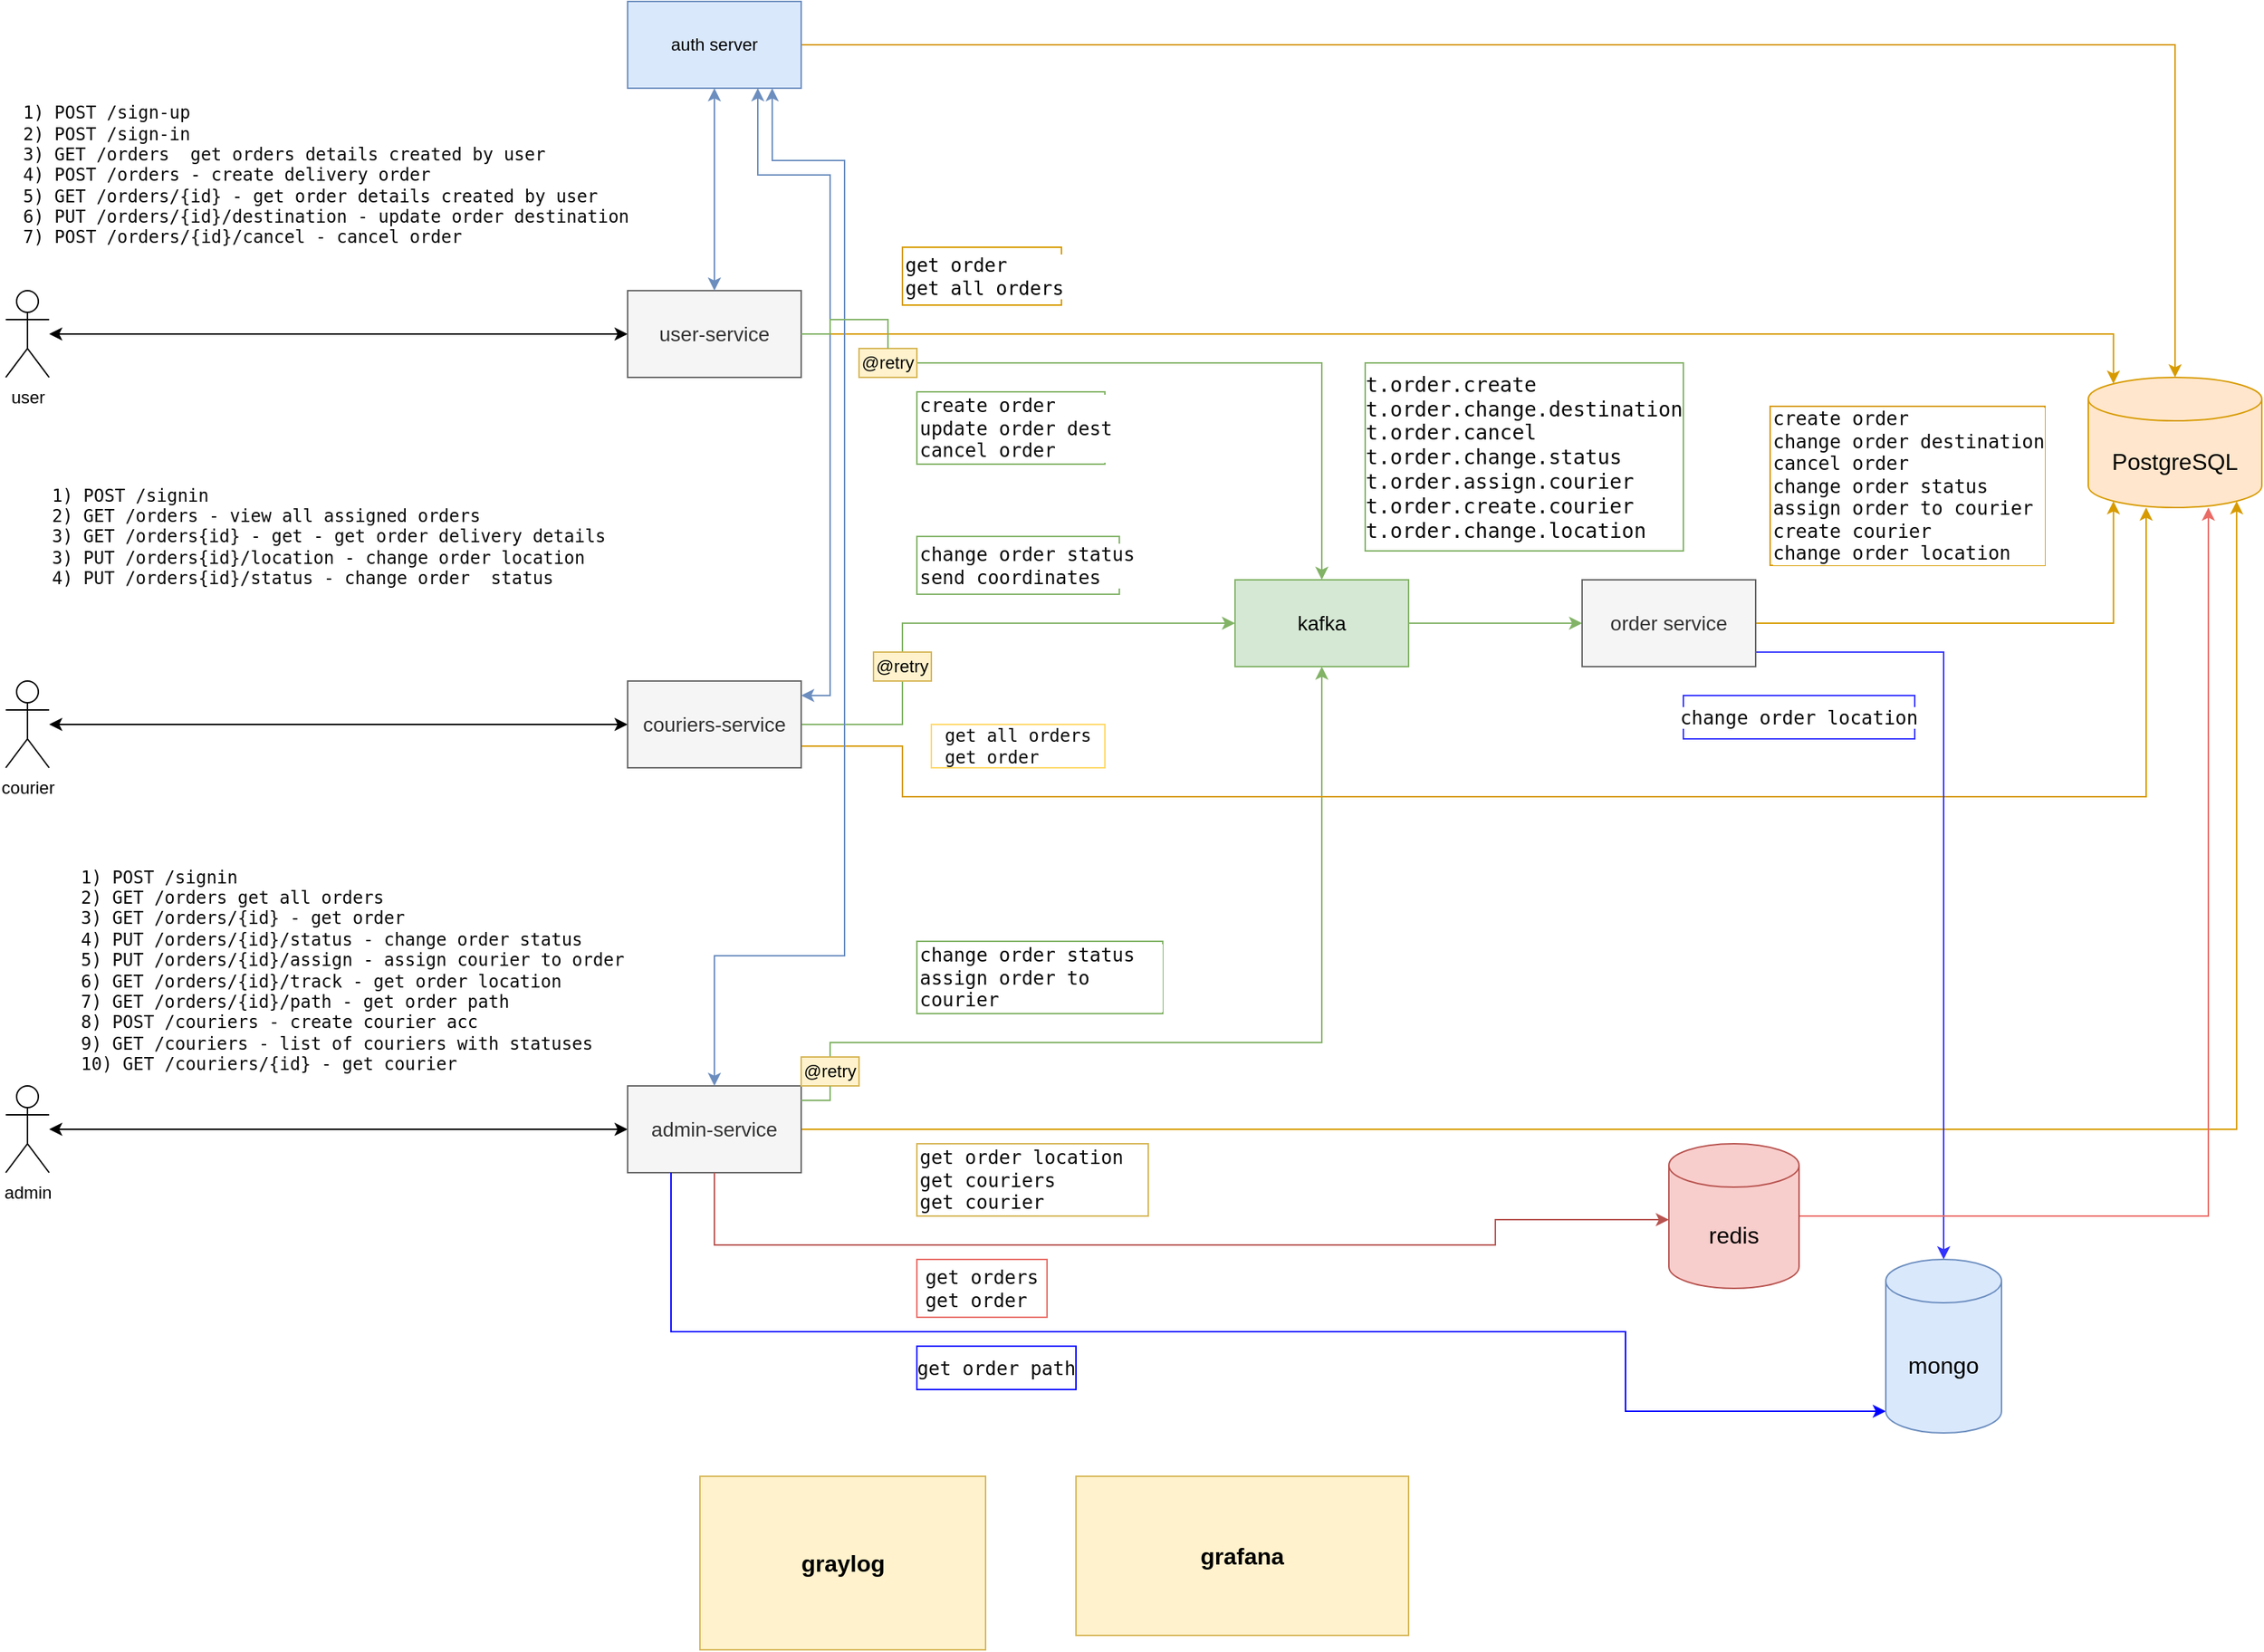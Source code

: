 <mxfile version="20.5.3" type="embed" pages="3"><diagram id="85vH5ON7pNPydxreY5XD" name="architecture"><mxGraphModel dx="1085" dy="711" grid="1" gridSize="10" guides="1" tooltips="1" connect="1" arrows="1" fold="1" page="1" pageScale="1" pageWidth="850" pageHeight="1100" math="0" shadow="0"><root><mxCell id="0"/><mxCell id="1" parent="0"/><mxCell id="6" style="edgeStyle=orthogonalEdgeStyle;rounded=0;orthogonalLoop=1;jettySize=auto;html=1;entryX=0;entryY=0.5;entryDx=0;entryDy=0;startArrow=classic;startFill=1;" parent="1" source="7" target="12" edge="1"><mxGeometry relative="1" as="geometry"><Array as="points"><mxPoint x="340" y="280"/><mxPoint x="340" y="280"/></Array></mxGeometry></mxCell><mxCell id="7" value="user" style="shape=umlActor;verticalLabelPosition=bottom;verticalAlign=top;html=1;outlineConnect=0;" parent="1" vertex="1"><mxGeometry x="60" y="250" width="30" height="60" as="geometry"/></mxCell><mxCell id="19" style="edgeStyle=orthogonalEdgeStyle;rounded=0;orthogonalLoop=1;jettySize=auto;html=1;entryX=0;entryY=0.5;entryDx=0;entryDy=0;startArrow=classic;startFill=1;" parent="1" source="9" target="18" edge="1"><mxGeometry relative="1" as="geometry"/></mxCell><mxCell id="9" value="courier" style="shape=umlActor;verticalLabelPosition=bottom;verticalAlign=top;html=1;outlineConnect=0;" parent="1" vertex="1"><mxGeometry x="60" y="520" width="30" height="60" as="geometry"/></mxCell><mxCell id="10" style="edgeStyle=orthogonalEdgeStyle;rounded=0;orthogonalLoop=1;jettySize=auto;html=1;entryX=0;entryY=0.5;entryDx=0;entryDy=0;startArrow=classic;startFill=1;" parent="1" source="11" target="13" edge="1"><mxGeometry relative="1" as="geometry"/></mxCell><mxCell id="11" value="admin" style="shape=umlActor;verticalLabelPosition=bottom;verticalAlign=top;html=1;outlineConnect=0;" parent="1" vertex="1"><mxGeometry x="60" y="800" width="30" height="60" as="geometry"/></mxCell><mxCell id="28" style="edgeStyle=orthogonalEdgeStyle;rounded=0;orthogonalLoop=1;jettySize=auto;html=1;entryX=0.145;entryY=0;entryDx=0;entryDy=4.35;entryPerimeter=0;fillColor=#ffe6cc;strokeColor=#d79b00;" parent="1" source="12" target="24" edge="1"><mxGeometry relative="1" as="geometry"><Array as="points"><mxPoint x="1517" y="280"/></Array></mxGeometry></mxCell><mxCell id="50" style="edgeStyle=orthogonalEdgeStyle;rounded=0;orthogonalLoop=1;jettySize=auto;html=1;entryX=0.5;entryY=0;entryDx=0;entryDy=0;fillColor=#d5e8d4;strokeColor=#82b366;startArrow=none;" parent="1" source="85" target="31" edge="1"><mxGeometry relative="1" as="geometry"><Array as="points"><mxPoint x="970" y="300"/></Array></mxGeometry></mxCell><mxCell id="12" value="&lt;font style=&quot;font-size: 14px;&quot;&gt;user-service&lt;/font&gt;" style="rounded=0;whiteSpace=wrap;html=1;fillColor=#f5f5f5;fontColor=#333333;strokeColor=#666666;" parent="1" vertex="1"><mxGeometry x="490" y="250" width="120" height="60" as="geometry"/></mxCell><mxCell id="30" style="edgeStyle=orthogonalEdgeStyle;rounded=0;orthogonalLoop=1;jettySize=auto;html=1;entryX=0.855;entryY=1;entryDx=0;entryDy=-4.35;entryPerimeter=0;fillColor=#ffe6cc;strokeColor=#d79b00;" parent="1" source="13" target="24" edge="1"><mxGeometry relative="1" as="geometry"><Array as="points"><mxPoint x="1603" y="830"/></Array></mxGeometry></mxCell><mxCell id="78" style="edgeStyle=orthogonalEdgeStyle;rounded=0;orthogonalLoop=1;jettySize=auto;html=1;entryX=0.5;entryY=1;entryDx=0;entryDy=0;strokeColor=#82b366;fillColor=#d5e8d4;startArrow=none;" parent="1" source="87" target="31" edge="1"><mxGeometry relative="1" as="geometry"><Array as="points"><mxPoint x="630" y="770"/><mxPoint x="970" y="770"/></Array></mxGeometry></mxCell><mxCell id="13" value="&lt;font style=&quot;font-size: 14px;&quot;&gt;admin-service&lt;/font&gt;" style="rounded=0;whiteSpace=wrap;html=1;fillColor=#f5f5f5;fontColor=#333333;strokeColor=#666666;" parent="1" vertex="1"><mxGeometry x="490" y="800" width="120" height="60" as="geometry"/></mxCell><mxCell id="15" value="&lt;div style=&quot;background-color:#ffffff;color:#080808;font-family:'JetBrains Mono',monospace;font-size:9,8pt;&quot;&gt;&lt;pre&gt;&lt;div style=&quot;font-family: &amp;quot;JetBrains Mono&amp;quot;, monospace;&quot;&gt;&lt;pre&gt;&lt;div style=&quot;font-family: &amp;quot;JetBrains Mono&amp;quot;, monospace;&quot;&gt;&lt;pre&gt;1) POST /sign-up&lt;br&gt;2) POST /sign-in&lt;br&gt;3) GET /orders  get orders details created by user&lt;br&gt;4) POST /orders - create delivery order&lt;br&gt;5) GET /orders/{id} - get order details created by user&lt;br&gt;6) PUT /orders/{id}/destination - update order destination&lt;br&gt;7) POST /orders/{id}/cancel - cancel order&lt;br&gt;&lt;/pre&gt;&lt;/div&gt;&lt;/pre&gt;&lt;/div&gt;&lt;/pre&gt;&lt;/div&gt;" style="text;html=1;strokeColor=none;fillColor=none;align=left;verticalAlign=middle;whiteSpace=wrap;rounded=0;" parent="1" vertex="1"><mxGeometry x="70" y="120" width="420" height="100" as="geometry"/></mxCell><mxCell id="16" value="&lt;div style=&quot;background-color:#ffffff;color:#080808;font-family:'JetBrains Mono',monospace;font-size:9,8pt;&quot;&gt;&lt;pre&gt;&lt;div style=&quot;font-family: &amp;quot;JetBrains Mono&amp;quot;, monospace;&quot;&gt;&lt;pre&gt;&lt;div style=&quot;font-family: &amp;quot;JetBrains Mono&amp;quot;, monospace;&quot;&gt;&lt;pre&gt;&lt;div style=&quot;font-family: &amp;quot;JetBrains Mono&amp;quot;, monospace;&quot;&gt;&lt;pre&gt;&lt;div style=&quot;font-family: &amp;quot;JetBrains Mono&amp;quot;, monospace;&quot;&gt;&lt;pre&gt;1) POST /signin&lt;br&gt;2) GET /orders get all orders&lt;br&gt;3) GET /orders/{id} - get order&lt;br&gt;4) PUT /orders/{id}/status - change order status&lt;br&gt;5) PUT /orders/{id}/assign - assign courier to order&lt;br&gt;6) GET /orders/{id}/track - get order location&lt;br&gt;7) GET /orders/{id}/path - get order path&lt;br&gt;8) POST /couriers - create courier acc&lt;br&gt;9) GET /couriers - list of couriers with statuses&lt;br&gt;10) GET /couriers/{id} - get courier&lt;/pre&gt;&lt;/div&gt;&lt;/pre&gt;&lt;/div&gt;&lt;/pre&gt;&lt;/div&gt;&lt;/pre&gt;&lt;/div&gt;&lt;/pre&gt;&lt;/div&gt;" style="text;html=1;strokeColor=none;fillColor=none;align=left;verticalAlign=middle;whiteSpace=wrap;rounded=0;" parent="1" vertex="1"><mxGeometry x="110" y="650" width="270" height="140" as="geometry"/></mxCell><mxCell id="17" value="&lt;div style=&quot;background-color:#ffffff;color:#080808;font-family:'JetBrains Mono',monospace;font-size:9,8pt;&quot;&gt;&lt;pre&gt;&lt;div style=&quot;font-family: &amp;quot;JetBrains Mono&amp;quot;, monospace;&quot;&gt;&lt;pre&gt;1) POST /signin&lt;br&gt;2) GET /orders - view all assigned orders&lt;br&gt;3) GET /orders{id} - get - get order delivery details&lt;br&gt;3) PUT /orders{id}/location - change order location&lt;br&gt;4) PUT /orders{id}/status - change order  status&lt;/pre&gt;&lt;/div&gt;&lt;/pre&gt;&lt;/div&gt;" style="text;html=1;strokeColor=none;fillColor=none;align=left;verticalAlign=middle;whiteSpace=wrap;rounded=0;" parent="1" vertex="1"><mxGeometry x="90" y="354.5" width="420" height="130" as="geometry"/></mxCell><mxCell id="29" style="edgeStyle=orthogonalEdgeStyle;rounded=0;orthogonalLoop=1;jettySize=auto;html=1;exitX=1;exitY=0.75;exitDx=0;exitDy=0;fillColor=#ffe6cc;strokeColor=#d79b00;" parent="1" source="18" target="24" edge="1"><mxGeometry relative="1" as="geometry"><Array as="points"><mxPoint x="680" y="565"/><mxPoint x="680" y="600"/><mxPoint x="1540" y="600"/></Array></mxGeometry></mxCell><mxCell id="54" style="edgeStyle=orthogonalEdgeStyle;rounded=0;orthogonalLoop=1;jettySize=auto;html=1;entryX=0;entryY=0.5;entryDx=0;entryDy=0;fillColor=#d5e8d4;strokeColor=#82b366;" parent="1" source="18" target="31" edge="1"><mxGeometry relative="1" as="geometry"><Array as="points"><mxPoint x="680" y="480"/></Array></mxGeometry></mxCell><mxCell id="18" value="&lt;font style=&quot;font-size: 14px;&quot;&gt;couriers-service&lt;/font&gt;" style="rounded=0;whiteSpace=wrap;html=1;fillColor=#f5f5f5;fontColor=#333333;strokeColor=#666666;" parent="1" vertex="1"><mxGeometry x="490" y="520" width="120" height="60" as="geometry"/></mxCell><mxCell id="21" style="edgeStyle=orthogonalEdgeStyle;rounded=0;orthogonalLoop=1;jettySize=auto;html=1;entryX=0.5;entryY=0;entryDx=0;entryDy=0;fillColor=#dae8fc;strokeColor=#6c8ebf;startArrow=classic;startFill=1;" parent="1" source="20" target="12" edge="1"><mxGeometry relative="1" as="geometry"/></mxCell><mxCell id="22" style="edgeStyle=orthogonalEdgeStyle;rounded=0;orthogonalLoop=1;jettySize=auto;html=1;fillColor=#dae8fc;strokeColor=#6c8ebf;startArrow=classic;startFill=1;exitX=0.75;exitY=1;exitDx=0;exitDy=0;" parent="1" source="20" target="18" edge="1"><mxGeometry relative="1" as="geometry"><Array as="points"><mxPoint x="580" y="170"/><mxPoint x="630" y="170"/><mxPoint x="630" y="530"/></Array></mxGeometry></mxCell><mxCell id="23" style="edgeStyle=orthogonalEdgeStyle;rounded=0;orthogonalLoop=1;jettySize=auto;html=1;entryX=0.5;entryY=0;entryDx=0;entryDy=0;fillColor=#dae8fc;strokeColor=#6c8ebf;startArrow=classic;startFill=1;exitX=0.833;exitY=1;exitDx=0;exitDy=0;exitPerimeter=0;" parent="1" source="20" target="13" edge="1"><mxGeometry relative="1" as="geometry"><mxPoint x="730" y="730" as="targetPoint"/><Array as="points"><mxPoint x="590" y="160"/><mxPoint x="640" y="160"/><mxPoint x="640" y="710"/><mxPoint x="550" y="710"/></Array></mxGeometry></mxCell><mxCell id="34" style="edgeStyle=orthogonalEdgeStyle;rounded=0;orthogonalLoop=1;jettySize=auto;html=1;fillColor=#ffe6cc;strokeColor=#d79b00;entryX=0.5;entryY=0;entryDx=0;entryDy=0;entryPerimeter=0;exitX=0.858;exitY=1;exitDx=0;exitDy=0;exitPerimeter=0;" parent="1" source="20" target="24" edge="1"><mxGeometry relative="1" as="geometry"><mxPoint x="1590" y="260" as="targetPoint"/><Array as="points"><mxPoint x="593" y="80"/><mxPoint x="1560" y="80"/></Array></mxGeometry></mxCell><mxCell id="20" value="auth server" style="rounded=0;whiteSpace=wrap;html=1;fillColor=#dae8fc;strokeColor=#6c8ebf;" parent="1" vertex="1"><mxGeometry x="490" y="50" width="120" height="60" as="geometry"/></mxCell><mxCell id="24" value="&lt;font style=&quot;font-size: 16px;&quot;&gt;PostgreSQL&lt;/font&gt;" style="shape=cylinder3;whiteSpace=wrap;html=1;boundedLbl=1;backgroundOutline=1;size=15;fillColor=#ffe6cc;strokeColor=#d79b00;" parent="1" vertex="1"><mxGeometry x="1500" y="310" width="120" height="90" as="geometry"/></mxCell><mxCell id="31" value="&lt;font style=&quot;font-size: 14px;&quot;&gt;kafka&lt;/font&gt;" style="rounded=0;whiteSpace=wrap;html=1;fillColor=#d5e8d4;strokeColor=#82b366;" parent="1" vertex="1"><mxGeometry x="910" y="450" width="120" height="60" as="geometry"/></mxCell><mxCell id="40" style="edgeStyle=orthogonalEdgeStyle;rounded=0;orthogonalLoop=1;jettySize=auto;html=1;entryX=0.145;entryY=1;entryDx=0;entryDy=-4.35;entryPerimeter=0;fillColor=#ffe6cc;strokeColor=#d79b00;" parent="1" source="35" target="24" edge="1"><mxGeometry relative="1" as="geometry"/></mxCell><mxCell id="49" value="" style="edgeStyle=orthogonalEdgeStyle;rounded=0;orthogonalLoop=1;jettySize=auto;html=1;fillColor=#d5e8d4;strokeColor=#82b366;endArrow=none;endFill=0;startArrow=classic;startFill=1;" parent="1" source="35" target="31" edge="1"><mxGeometry relative="1" as="geometry"/></mxCell><mxCell id="82" style="edgeStyle=orthogonalEdgeStyle;rounded=0;orthogonalLoop=1;jettySize=auto;html=1;entryX=0.5;entryY=0;entryDx=0;entryDy=0;entryPerimeter=0;strokeColor=#3333FF;" parent="1" source="35" target="74" edge="1"><mxGeometry relative="1" as="geometry"><Array as="points"><mxPoint x="1400" y="500"/></Array></mxGeometry></mxCell><mxCell id="35" value="&lt;font style=&quot;font-size: 14px;&quot;&gt;order service&lt;/font&gt;" style="rounded=0;whiteSpace=wrap;html=1;fillColor=#f5f5f5;fontColor=#333333;strokeColor=#666666;" parent="1" vertex="1"><mxGeometry x="1150" y="450" width="120" height="60" as="geometry"/></mxCell><mxCell id="58" value="&lt;div style=&quot;background-color: rgb(255, 255, 255); color: rgb(8, 8, 8); font-family: &amp;quot;JetBrains Mono&amp;quot;, monospace; font-size: 13px;&quot;&gt;&lt;pre&gt;create order&lt;br&gt;update order dest&lt;br&gt;cancel order&lt;/pre&gt;&lt;/div&gt;" style="text;html=1;strokeColor=#82b366;fillColor=#FFFFFF;align=left;verticalAlign=middle;whiteSpace=wrap;rounded=0;" parent="1" vertex="1"><mxGeometry x="690" y="320" width="130" height="50" as="geometry"/></mxCell><mxCell id="59" value="&lt;div style=&quot;background-color: rgb(255, 255, 255); color: rgb(8, 8, 8); font-family: &amp;quot;JetBrains Mono&amp;quot;, monospace; font-size: 13px;&quot;&gt;&lt;pre&gt;change order status&lt;br&gt;send coordinates&lt;/pre&gt;&lt;/div&gt;" style="text;html=1;strokeColor=#82b366;fillColor=default;align=left;verticalAlign=middle;whiteSpace=wrap;rounded=0;" parent="1" vertex="1"><mxGeometry x="690" y="420" width="140" height="40" as="geometry"/></mxCell><mxCell id="60" value="&lt;div style=&quot;background-color: rgb(255, 255, 255); color: rgb(8, 8, 8); font-family: &amp;quot;JetBrains Mono&amp;quot;, monospace; font-size: 13px;&quot;&gt;&lt;pre&gt;change order status&lt;br&gt;&lt;div style=&quot;&quot;&gt;&lt;span style=&quot;font-family: &amp;quot;JetBrains Mono&amp;quot;, monospace; white-space: normal;&quot;&gt;assign order to courier&lt;/span&gt;&lt;/div&gt;&lt;/pre&gt;&lt;/div&gt;" style="text;html=1;strokeColor=#82b366;fillColor=#FFFFFF;align=left;verticalAlign=middle;whiteSpace=wrap;rounded=0;" parent="1" vertex="1"><mxGeometry x="690" y="700" width="170" height="50" as="geometry"/></mxCell><mxCell id="61" value="&lt;div style=&quot;background-color: rgb(255, 255, 255); font-family: &amp;quot;JetBrains Mono&amp;quot;, monospace; font-size: 13px;&quot;&gt;&lt;pre&gt;get order &lt;br&gt;get all orders&lt;/pre&gt;&lt;/div&gt;" style="text;html=1;strokeColor=#d79b00;fillColor=#FFFFFF;align=left;verticalAlign=middle;whiteSpace=wrap;rounded=0;fontColor=#000000;" parent="1" vertex="1"><mxGeometry x="680" y="220" width="110" height="40" as="geometry"/></mxCell><mxCell id="66" value="&lt;pre style=&quot;color: rgb(8, 8, 8);&quot;&gt;&lt;div style=&quot;background-color: rgb(255, 255, 255); font-family: &amp;quot;JetBrains Mono&amp;quot;, monospace; font-size: 13px;&quot;&gt;&lt;pre&gt;get order location&lt;br&gt;get couriers&lt;br&gt;get courier&lt;/pre&gt;&lt;/div&gt;&lt;/pre&gt;" style="text;html=1;strokeColor=#d6b656;fillColor=#FFFFFF;align=left;verticalAlign=middle;whiteSpace=wrap;rounded=0;" parent="1" vertex="1"><mxGeometry x="690" y="840" width="160" height="50" as="geometry"/></mxCell><mxCell id="68" value="&lt;div style=&quot;background-color:#ffffff;color:#080808;font-family:'JetBrains Mono',monospace;font-size:9,8pt;&quot;&gt;&lt;pre&gt;&lt;div style=&quot;font-family: &amp;quot;JetBrains Mono&amp;quot;, monospace; font-size: 13px;&quot;&gt;&lt;pre&gt;create order&lt;br&gt;change order destination&lt;br&gt;cancel order&lt;br&gt;change order status&lt;br&gt;assign order to courier&lt;br&gt;create courier&lt;br&gt;change order location&lt;/pre&gt;&lt;/div&gt;&lt;/pre&gt;&lt;/div&gt;" style="text;html=1;strokeColor=#d79b00;fillColor=#FFFFFF;align=left;verticalAlign=middle;whiteSpace=wrap;rounded=0;" parent="1" vertex="1"><mxGeometry x="1280" y="330" width="190" height="110" as="geometry"/></mxCell><mxCell id="69" value="&lt;pre style=&quot;color: rgb(8, 8, 8); text-align: left;&quot;&gt;get all orders&lt;br&gt;get order&lt;/pre&gt;" style="rounded=0;whiteSpace=wrap;html=1;strokeColor=#FFD966;" parent="1" vertex="1"><mxGeometry x="700" y="550" width="120" height="30" as="geometry"/></mxCell><mxCell id="76" style="edgeStyle=orthogonalEdgeStyle;rounded=0;orthogonalLoop=1;jettySize=auto;html=1;entryX=0;entryY=0;entryDx=0;entryDy=52.5;entryPerimeter=0;strokeColor=#b85450;fillColor=#f8cecc;exitX=0.5;exitY=1;exitDx=0;exitDy=0;" parent="1" source="13" target="73" edge="1"><mxGeometry relative="1" as="geometry"><Array as="points"><mxPoint x="550" y="910"/><mxPoint x="1090" y="910"/></Array></mxGeometry></mxCell><mxCell id="70" value="&lt;pre style=&quot;color: rgb(8, 8, 8); text-align: left; font-size: 13px;&quot;&gt;get orders&lt;br&gt;get order&lt;/pre&gt;" style="rounded=0;whiteSpace=wrap;html=1;strokeColor=#EA6B66;" parent="1" vertex="1"><mxGeometry x="690" y="920" width="90" height="40" as="geometry"/></mxCell><mxCell id="0iVCcYPTE1oVeZlOYIcg-84" style="edgeStyle=orthogonalEdgeStyle;rounded=0;orthogonalLoop=1;jettySize=auto;html=1;entryX=0.25;entryY=1;entryDx=0;entryDy=0;strokeColor=#0000FF;startArrow=classic;startFill=1;endArrow=none;endFill=0;exitX=0;exitY=1;exitDx=0;exitDy=-15;exitPerimeter=0;" parent="1" source="74" target="13" edge="1"><mxGeometry relative="1" as="geometry"><Array as="points"><mxPoint x="1180" y="970"/><mxPoint x="520" y="970"/></Array></mxGeometry></mxCell><mxCell id="72" value="&lt;pre style=&quot;color: rgb(8, 8, 8); text-align: left;&quot;&gt;&lt;font style=&quot;font-size: 13px;&quot;&gt;get order path&lt;/font&gt;&lt;/pre&gt;" style="rounded=0;whiteSpace=wrap;html=1;strokeColor=#0000FF;" parent="1" vertex="1"><mxGeometry x="690" y="980" width="110" height="30" as="geometry"/></mxCell><mxCell id="77" style="edgeStyle=orthogonalEdgeStyle;rounded=0;orthogonalLoop=1;jettySize=auto;html=1;entryX=0.692;entryY=1;entryDx=0;entryDy=0;entryPerimeter=0;strokeColor=#EA6B66;" parent="1" source="73" target="24" edge="1"><mxGeometry relative="1" as="geometry"/></mxCell><mxCell id="73" value="&lt;font style=&quot;font-size: 16px;&quot;&gt;redis&lt;/font&gt;" style="shape=cylinder3;whiteSpace=wrap;html=1;boundedLbl=1;backgroundOutline=1;size=15;strokeColor=#b85450;fillColor=#f8cecc;" parent="1" vertex="1"><mxGeometry x="1210" y="840" width="90" height="100" as="geometry"/></mxCell><mxCell id="74" value="&lt;font style=&quot;font-size: 16px;&quot;&gt;mongo&lt;/font&gt;" style="shape=cylinder3;whiteSpace=wrap;html=1;boundedLbl=1;backgroundOutline=1;size=15;strokeColor=#6c8ebf;fillColor=#dae8fc;" parent="1" vertex="1"><mxGeometry x="1360" y="920" width="80" height="120" as="geometry"/></mxCell><mxCell id="81" value="&lt;pre style=&quot;color: rgb(8, 8, 8); text-align: left; background-color: rgb(255, 255, 255);&quot;&gt;&lt;font style=&quot;font-size: 13px;&quot;&gt;change order location&lt;/font&gt;&lt;/pre&gt;" style="rounded=0;whiteSpace=wrap;html=1;strokeColor=#3333FF;" parent="1" vertex="1"><mxGeometry x="1220" y="530" width="160" height="30" as="geometry"/></mxCell><mxCell id="6FFRMwKGNRjUuVtDgGD9-83" value="&lt;font style=&quot;font-size: 16px;&quot;&gt;&lt;b&gt;graylog&lt;/b&gt;&lt;/font&gt;" style="rounded=0;whiteSpace=wrap;html=1;strokeColor=#d6b656;fillColor=#fff2cc;" parent="1" vertex="1"><mxGeometry x="540" y="1070" width="197.5" height="120" as="geometry"/></mxCell><mxCell id="6FFRMwKGNRjUuVtDgGD9-87" value="&lt;b&gt;&lt;font style=&quot;font-size: 16px;&quot;&gt;grafana&lt;/font&gt;&lt;/b&gt;" style="rounded=0;whiteSpace=wrap;html=1;strokeColor=#d6b656;fillColor=#fff2cc;" parent="1" vertex="1"><mxGeometry x="800" y="1070" width="230" height="110" as="geometry"/></mxCell><mxCell id="9ZoJ9z6jfVrcoBn9VIlD-83" value="&lt;pre style=&quot;color: rgb(8, 8, 8); text-align: left;&quot;&gt;t.order.create&lt;br&gt;t.order.change.destination&lt;br&gt;t.order.cancel&lt;br&gt;t.order.change.status&lt;br&gt;t.order.assign.courier&lt;br&gt;t.order.create.courier&lt;br&gt;t.order.change.location&lt;/pre&gt;" style="text;html=1;strokeColor=#82b366;fillColor=#FFFFFF;align=center;verticalAlign=middle;whiteSpace=wrap;rounded=0;fontSize=14;" parent="1" vertex="1"><mxGeometry x="1000" y="300" width="220" height="130" as="geometry"/></mxCell><mxCell id="84" value="@retry" style="text;html=1;strokeColor=#d6b656;fillColor=#fff2cc;align=center;verticalAlign=middle;whiteSpace=wrap;rounded=0;" parent="1" vertex="1"><mxGeometry x="660" y="500" width="40" height="20" as="geometry"/></mxCell><mxCell id="85" value="@retry" style="text;html=1;strokeColor=#d6b656;fillColor=#fff2cc;align=center;verticalAlign=middle;whiteSpace=wrap;rounded=0;" parent="1" vertex="1"><mxGeometry x="650" y="290" width="40" height="20" as="geometry"/></mxCell><mxCell id="86" value="" style="edgeStyle=orthogonalEdgeStyle;rounded=0;orthogonalLoop=1;jettySize=auto;html=1;entryX=0.5;entryY=0;entryDx=0;entryDy=0;fillColor=#d5e8d4;strokeColor=#82b366;endArrow=none;" parent="1" source="12" target="85" edge="1"><mxGeometry relative="1" as="geometry"><Array as="points"/><mxPoint x="610" y="300" as="sourcePoint"/><mxPoint x="970" y="450" as="targetPoint"/></mxGeometry></mxCell><mxCell id="87" value="@retry" style="text;html=1;strokeColor=#d6b656;fillColor=#fff2cc;align=center;verticalAlign=middle;whiteSpace=wrap;rounded=0;" parent="1" vertex="1"><mxGeometry x="610" y="780" width="40" height="20" as="geometry"/></mxCell><mxCell id="88" value="" style="edgeStyle=orthogonalEdgeStyle;rounded=0;orthogonalLoop=1;jettySize=auto;html=1;entryX=0.5;entryY=1;entryDx=0;entryDy=0;strokeColor=#82b366;fillColor=#d5e8d4;endArrow=none;" parent="1" source="13" target="87" edge="1"><mxGeometry relative="1" as="geometry"><Array as="points"><mxPoint x="630" y="810"/></Array><mxPoint x="610" y="810" as="sourcePoint"/><mxPoint x="970" y="510" as="targetPoint"/></mxGeometry></mxCell></root></mxGraphModel></diagram><diagram id="Nz23qQe1_qiF0-xviURQ" name="arch. HighLevel"><mxGraphModel dx="1085" dy="711" grid="1" gridSize="10" guides="1" tooltips="1" connect="1" arrows="1" fold="1" page="1" pageScale="1" pageWidth="850" pageHeight="1100" math="0" shadow="0"><root><mxCell id="0"/><mxCell id="1" parent="0"/><mxCell id="4EcT3jBuDoqcHtaq70Ia-13" style="edgeStyle=orthogonalEdgeStyle;rounded=0;orthogonalLoop=1;jettySize=auto;html=1;entryX=0;entryY=0.5;entryDx=0;entryDy=0;strokeColor=#3333FF;startArrow=none;startFill=0;endArrow=none;endFill=0;" parent="1" source="4EcT3jBuDoqcHtaq70Ia-1" target="4EcT3jBuDoqcHtaq70Ia-12" edge="1"><mxGeometry relative="1" as="geometry"><Array as="points"><mxPoint x="470" y="350"/><mxPoint x="470" y="220"/></Array></mxGeometry></mxCell><mxCell id="4EcT3jBuDoqcHtaq70Ia-14" style="edgeStyle=orthogonalEdgeStyle;rounded=0;orthogonalLoop=1;jettySize=auto;html=1;entryX=0.5;entryY=1;entryDx=0;entryDy=0;strokeColor=#3333FF;startArrow=none;startFill=0;endArrow=none;endFill=0;" parent="1" source="4EcT3jBuDoqcHtaq70Ia-1" target="4EcT3jBuDoqcHtaq70Ia-8" edge="1"><mxGeometry relative="1" as="geometry"/></mxCell><mxCell id="4ZGO3G1Stjaf2GU8Ap02-2" style="edgeStyle=orthogonalEdgeStyle;rounded=0;orthogonalLoop=1;jettySize=auto;html=1;entryX=0;entryY=0.5;entryDx=0;entryDy=0;strokeColor=#0000FF;startArrow=none;startFill=0;endArrow=none;endFill=0;" parent="1" source="4EcT3jBuDoqcHtaq70Ia-1" target="4EcT3jBuDoqcHtaq70Ia-2" edge="1"><mxGeometry relative="1" as="geometry"><Array as="points"><mxPoint x="390" y="480"/></Array></mxGeometry></mxCell><mxCell id="4ZGO3G1Stjaf2GU8Ap02-3" style="edgeStyle=orthogonalEdgeStyle;rounded=0;orthogonalLoop=1;jettySize=auto;html=1;strokeColor=#0000FF;startArrow=none;startFill=0;endArrow=none;endFill=0;" parent="1" source="4EcT3jBuDoqcHtaq70Ia-1" target="4EcT3jBuDoqcHtaq70Ia-6" edge="1"><mxGeometry relative="1" as="geometry"><Array as="points"><mxPoint x="521" y="390"/><mxPoint x="521" y="428"/></Array></mxGeometry></mxCell><mxCell id="4ZGO3G1Stjaf2GU8Ap02-4" style="edgeStyle=orthogonalEdgeStyle;rounded=0;orthogonalLoop=1;jettySize=auto;html=1;entryX=0.5;entryY=0;entryDx=0;entryDy=0;strokeColor=#0000FF;startArrow=none;startFill=0;endArrow=none;endFill=0;" parent="1" source="4EcT3jBuDoqcHtaq70Ia-1" target="4EcT3jBuDoqcHtaq70Ia-9" edge="1"><mxGeometry relative="1" as="geometry"/></mxCell><mxCell id="4EcT3jBuDoqcHtaq70Ia-1" value="parcel-delivery-app" style="whiteSpace=wrap;html=1;aspect=fixed;strokeColor=#000000;fillColor=#E6E6E6;" parent="1" vertex="1"><mxGeometry x="317.5" y="302.5" width="95" height="95" as="geometry"/></mxCell><mxCell id="4EcT3jBuDoqcHtaq70Ia-24" style="edgeStyle=orthogonalEdgeStyle;rounded=0;orthogonalLoop=1;jettySize=auto;html=1;entryX=0.5;entryY=0;entryDx=0;entryDy=0;strokeColor=#3333FF;startArrow=none;startFill=0;endArrow=none;endFill=0;" parent="1" source="4EcT3jBuDoqcHtaq70Ia-2" target="4EcT3jBuDoqcHtaq70Ia-11" edge="1"><mxGeometry relative="1" as="geometry"/></mxCell><mxCell id="4ZGO3G1Stjaf2GU8Ap02-1" style="edgeStyle=orthogonalEdgeStyle;rounded=0;orthogonalLoop=1;jettySize=auto;html=1;entryX=0.5;entryY=1;entryDx=0;entryDy=0;strokeColor=#0000FF;startArrow=none;startFill=0;endArrow=none;endFill=0;" parent="1" source="4EcT3jBuDoqcHtaq70Ia-2" target="4EcT3jBuDoqcHtaq70Ia-6" edge="1"><mxGeometry relative="1" as="geometry"/></mxCell><mxCell id="4EcT3jBuDoqcHtaq70Ia-2" value="graylog" style="rounded=0;whiteSpace=wrap;html=1;strokeColor=#6c8ebf;fillColor=#dae8fc;" parent="1" vertex="1"><mxGeometry x="480" y="450" width="120" height="60" as="geometry"/></mxCell><mxCell id="4EcT3jBuDoqcHtaq70Ia-3" value="kafdrop" style="whiteSpace=wrap;html=1;strokeColor=#6c8ebf;fillColor=#dae8fc;" parent="1" vertex="1"><mxGeometry x="305" y="20" width="120" height="60" as="geometry"/></mxCell><mxCell id="4EcT3jBuDoqcHtaq70Ia-17" style="edgeStyle=orthogonalEdgeStyle;rounded=0;orthogonalLoop=1;jettySize=auto;html=1;entryX=0.5;entryY=1;entryDx=0;entryDy=0;strokeColor=#3333FF;startArrow=none;startFill=0;endArrow=none;endFill=0;" parent="1" source="4EcT3jBuDoqcHtaq70Ia-4" target="4EcT3jBuDoqcHtaq70Ia-3" edge="1"><mxGeometry relative="1" as="geometry"/></mxCell><mxCell id="4EcT3jBuDoqcHtaq70Ia-4" value="zookeeper" style="whiteSpace=wrap;html=1;strokeColor=#82b366;fillColor=#d5e8d4;" parent="1" vertex="1"><mxGeometry x="305" y="100" width="120" height="60" as="geometry"/></mxCell><mxCell id="4EcT3jBuDoqcHtaq70Ia-26" style="edgeStyle=orthogonalEdgeStyle;rounded=0;orthogonalLoop=1;jettySize=auto;html=1;strokeColor=#3333FF;startArrow=none;startFill=0;endArrow=none;endFill=0;" parent="1" source="4EcT3jBuDoqcHtaq70Ia-5" target="4EcT3jBuDoqcHtaq70Ia-1" edge="1"><mxGeometry relative="1" as="geometry"/></mxCell><mxCell id="4EcT3jBuDoqcHtaq70Ia-5" value="nginx" style="whiteSpace=wrap;html=1;strokeColor=#82b366;fillColor=#d5e8d4;" parent="1" vertex="1"><mxGeometry x="50" y="320" width="120" height="60" as="geometry"/></mxCell><mxCell id="4EcT3jBuDoqcHtaq70Ia-6" value="mongoDB" style="rounded=0;whiteSpace=wrap;html=1;strokeColor=#6c8ebf;fillColor=#dae8fc;" parent="1" vertex="1"><mxGeometry x="630" y="397.5" width="120" height="60" as="geometry"/></mxCell><mxCell id="4EcT3jBuDoqcHtaq70Ia-18" style="edgeStyle=orthogonalEdgeStyle;rounded=0;orthogonalLoop=1;jettySize=auto;html=1;entryX=1;entryY=0.75;entryDx=0;entryDy=0;strokeColor=#3333FF;startArrow=none;startFill=0;endArrow=none;endFill=0;" parent="1" source="4EcT3jBuDoqcHtaq70Ia-7" target="4EcT3jBuDoqcHtaq70Ia-1" edge="1"><mxGeometry relative="1" as="geometry"/></mxCell><mxCell id="4EcT3jBuDoqcHtaq70Ia-7" value="redis" style="rounded=0;whiteSpace=wrap;html=1;strokeColor=#6c8ebf;fillColor=#dae8fc;" parent="1" vertex="1"><mxGeometry x="550" y="277.5" width="120" height="60" as="geometry"/></mxCell><mxCell id="4EcT3jBuDoqcHtaq70Ia-16" style="edgeStyle=orthogonalEdgeStyle;rounded=0;orthogonalLoop=1;jettySize=auto;html=1;entryX=0.5;entryY=1;entryDx=0;entryDy=0;strokeColor=#3333FF;startArrow=none;startFill=0;endArrow=none;endFill=0;" parent="1" source="4EcT3jBuDoqcHtaq70Ia-8" target="4EcT3jBuDoqcHtaq70Ia-4" edge="1"><mxGeometry relative="1" as="geometry"/></mxCell><mxCell id="4EcT3jBuDoqcHtaq70Ia-8" value="kafka" style="rounded=0;whiteSpace=wrap;html=1;strokeColor=#82b366;fillColor=#d5e8d4;" parent="1" vertex="1"><mxGeometry x="305" y="180" width="120" height="60" as="geometry"/></mxCell><mxCell id="4EcT3jBuDoqcHtaq70Ia-9" value="prometheus" style="rounded=0;whiteSpace=wrap;html=1;strokeColor=#6c8ebf;fillColor=#dae8fc;" parent="1" vertex="1"><mxGeometry x="305" y="500" width="120" height="60" as="geometry"/></mxCell><mxCell id="4EcT3jBuDoqcHtaq70Ia-21" style="edgeStyle=orthogonalEdgeStyle;rounded=0;orthogonalLoop=1;jettySize=auto;html=1;entryX=0.5;entryY=1;entryDx=0;entryDy=0;strokeColor=#3333FF;startArrow=none;startFill=0;endArrow=none;endFill=0;" parent="1" source="4EcT3jBuDoqcHtaq70Ia-10" target="4EcT3jBuDoqcHtaq70Ia-9" edge="1"><mxGeometry relative="1" as="geometry"/></mxCell><mxCell id="4EcT3jBuDoqcHtaq70Ia-10" value="grafana" style="rounded=0;whiteSpace=wrap;html=1;strokeColor=#6c8ebf;fillColor=#dae8fc;" parent="1" vertex="1"><mxGeometry x="305" y="600" width="120" height="60" as="geometry"/></mxCell><mxCell id="4EcT3jBuDoqcHtaq70Ia-11" value="elasticsearch" style="whiteSpace=wrap;html=1;strokeColor=#6c8ebf;fillColor=#dae8fc;" parent="1" vertex="1"><mxGeometry x="630" y="510" width="120" height="60" as="geometry"/></mxCell><mxCell id="4EcT3jBuDoqcHtaq70Ia-12" value="postgresql" style="rounded=0;whiteSpace=wrap;html=1;strokeColor=#82b366;fillColor=#d5e8d4;" parent="1" vertex="1"><mxGeometry x="550" y="190" width="120" height="60" as="geometry"/></mxCell><mxCell id="2M61yFBEJobi8DhMiUF6-2" style="edgeStyle=orthogonalEdgeStyle;rounded=0;orthogonalLoop=1;jettySize=auto;html=1;entryX=1;entryY=0.5;entryDx=0;entryDy=0;endArrow=none;endFill=0;strokeColor=#3333FF;" parent="1" source="2M61yFBEJobi8DhMiUF6-1" target="4EcT3jBuDoqcHtaq70Ia-6" edge="1"><mxGeometry relative="1" as="geometry"/></mxCell><mxCell id="2M61yFBEJobi8DhMiUF6-3" style="edgeStyle=orthogonalEdgeStyle;rounded=0;orthogonalLoop=1;jettySize=auto;html=1;entryX=1;entryY=0.5;entryDx=0;entryDy=0;strokeColor=#0000FF;endArrow=none;endFill=0;" parent="1" source="2M61yFBEJobi8DhMiUF6-1" target="4EcT3jBuDoqcHtaq70Ia-12" edge="1"><mxGeometry relative="1" as="geometry"/></mxCell><mxCell id="2M61yFBEJobi8DhMiUF6-1" value="liquibase" style="rounded=0;whiteSpace=wrap;html=1;strokeColor=#82b366;fillColor=#d5e8d4;" parent="1" vertex="1"><mxGeometry x="720" y="190" width="120" height="60" as="geometry"/></mxCell></root></mxGraphModel></diagram><diagram id="3IjlbVzRqAKHTQRFHLJO" name="db"><mxGraphModel dx="1935" dy="1811" grid="1" gridSize="10" guides="1" tooltips="1" connect="1" arrows="1" fold="1" page="1" pageScale="1" pageWidth="850" pageHeight="1100" math="0" shadow="0"><root><mxCell id="0"/><mxCell id="1" parent="0"/><mxCell id="XWNFTRz6aSyrcEkdWMay-1" value="&lt;p style=&quot;margin:0px;margin-top:4px;text-align:center;&quot;&gt;&lt;b&gt;admins&lt;/b&gt;&lt;/p&gt;&lt;hr size=&quot;1&quot;/&gt;&lt;p style=&quot;margin:0 0 0 4px;line-height:1.6;&quot;&gt; superadmin: boolean&lt;/p&gt;&lt;hr size=&quot;1&quot;/&gt;&lt;p style=&quot;margin:0 0 0 4px;line-height:1.6;&quot;&gt; id: integer&lt;/p&gt;" style="verticalAlign=top;align=left;overflow=fill;fontSize=14;fontFamily=Helvetica;html=1;rounded=0;shadow=0;comic=0;labelBackgroundColor=none;strokeWidth=1;" parent="1" vertex="1"><mxGeometry x="435" y="-240" width="144" height="98" as="geometry"/></mxCell><mxCell id="XWNFTRz6aSyrcEkdWMay-2" value="&lt;p style=&quot;margin:0px;margin-top:4px;text-align:center;&quot;&gt;&lt;b&gt;courier_statuses&lt;/b&gt;&lt;/p&gt;&lt;hr size=&quot;1&quot;/&gt;&lt;p style=&quot;margin:0 0 0 4px;line-height:1.6;&quot;&gt; status: varchar(255)&lt;/p&gt;&lt;hr size=&quot;1&quot;/&gt;&lt;p style=&quot;margin:0 0 0 4px;line-height:1.6;&quot;&gt; id: integer&lt;/p&gt;" style="verticalAlign=top;align=left;overflow=fill;fontSize=14;fontFamily=Helvetica;html=1;rounded=0;shadow=0;comic=0;labelBackgroundColor=none;strokeWidth=1;" parent="1" vertex="1"><mxGeometry x="690" y="-120" width="149" height="100" as="geometry"/></mxCell><mxCell id="XWNFTRz6aSyrcEkdWMay-3" value="&lt;p style=&quot;margin:0px;margin-top:4px;text-align:center;&quot;&gt;&lt;b&gt;couriers&lt;/b&gt;&lt;/p&gt;&lt;hr size=&quot;1&quot;/&gt;&lt;p style=&quot;margin:0 0 0 4px;line-height:1.6;&quot;&gt; courier_status_id: integer&lt;/p&gt;&lt;hr size=&quot;1&quot;/&gt;&lt;p style=&quot;margin:0 0 0 4px;line-height:1.6;&quot;&gt; id: integer&lt;/p&gt;" style="verticalAlign=top;align=left;overflow=fill;fontSize=14;fontFamily=Helvetica;html=1;rounded=0;shadow=0;comic=0;labelBackgroundColor=none;strokeWidth=1;" parent="1" vertex="1"><mxGeometry x="413" y="-110" width="166" height="97" as="geometry"/></mxCell><mxCell id="XWNFTRz6aSyrcEkdWMay-4" value="&lt;p style=&quot;margin:0px;margin-top:4px;text-align:center;&quot;&gt;&lt;b&gt;order_location&lt;/b&gt;&lt;/p&gt;&lt;hr size=&quot;1&quot;/&gt;&lt;p style=&quot;margin:0 0 0 4px;line-height:1.6;&quot;&gt; start_location: point&lt;br/&gt; finish_location: point&lt;br/&gt; current_location: point&lt;/p&gt;&lt;hr size=&quot;1&quot;/&gt;&lt;p style=&quot;margin:0 0 0 4px;line-height:1.6;&quot;&gt; id: integer&lt;/p&gt;" style="verticalAlign=top;align=left;overflow=fill;fontSize=14;fontFamily=Helvetica;html=1;rounded=0;shadow=0;comic=0;labelBackgroundColor=none;strokeWidth=1;" parent="1" vertex="1"><mxGeometry x="470" y="370" width="155" height="150" as="geometry"/></mxCell><mxCell id="XWNFTRz6aSyrcEkdWMay-5" value="&lt;p style=&quot;margin:0px;margin-top:4px;text-align:center;&quot;&gt;&lt;b&gt;order_status_history&lt;/b&gt;&lt;/p&gt;&lt;hr size=&quot;1&quot;/&gt;&lt;p style=&quot;margin:0 0 0 4px;line-height:1.6;&quot;&gt; agent_id: integer&lt;br/&gt; status_id: integer&lt;br/&gt; change_time: timestamp&lt;/p&gt;&lt;hr size=&quot;1&quot;/&gt;&lt;p style=&quot;margin:0 0 0 4px;line-height:1.6;&quot;&gt; id: integer&lt;/p&gt;" style="verticalAlign=top;align=left;overflow=fill;fontSize=14;fontFamily=Helvetica;html=1;rounded=0;shadow=0;comic=0;labelBackgroundColor=none;strokeWidth=1;" parent="1" vertex="1"><mxGeometry x="-94" y="170" width="178" height="150" as="geometry"/></mxCell><mxCell id="XWNFTRz6aSyrcEkdWMay-6" value="&lt;p style=&quot;margin:0px;margin-top:4px;text-align:center;&quot;&gt;&lt;b&gt;order_statuses&lt;/b&gt;&lt;/p&gt;&lt;hr size=&quot;1&quot;/&gt;&lt;p style=&quot;margin:0 0 0 4px;line-height:1.6;&quot;&gt; status: varchar(255)&lt;/p&gt;&lt;hr size=&quot;1&quot;/&gt;&lt;p style=&quot;margin:0 0 0 4px;line-height:1.6;&quot;&gt; id: integer&lt;/p&gt;" style="verticalAlign=top;align=left;overflow=fill;fontSize=14;fontFamily=Helvetica;html=1;rounded=0;shadow=0;comic=0;labelBackgroundColor=none;strokeWidth=1;" parent="1" vertex="1"><mxGeometry x="-88" y="418" width="138" height="102" as="geometry"/></mxCell><mxCell id="XWNFTRz6aSyrcEkdWMay-7" value="&lt;p style=&quot;margin:0px;margin-top:4px;text-align:center;&quot;&gt;&lt;b&gt;orders&lt;/b&gt;&lt;/p&gt;&lt;hr size=&quot;1&quot;/&gt;&lt;p style=&quot;margin:0 0 0 4px;line-height:1.6;&quot;&gt; parcel_id: integer&lt;br/&gt; courier_id: integer&lt;br/&gt; order_status_history_id: integer&lt;br/&gt; order_location_id: integer&lt;br/&gt; created_time: timestamp&lt;br/&gt; start_time: timestamp&lt;br/&gt; finish_time: timestamp&lt;/p&gt;&lt;hr size=&quot;1&quot;/&gt;&lt;p style=&quot;margin:0 0 0 4px;line-height:1.6;&quot;&gt; id: integer&lt;/p&gt;" style="verticalAlign=top;align=left;overflow=fill;fontSize=14;fontFamily=Helvetica;html=1;rounded=0;shadow=0;comic=0;labelBackgroundColor=none;strokeWidth=1;" parent="1" vertex="1"><mxGeometry x="149" y="245" width="200" height="235" as="geometry"/></mxCell><mxCell id="XWNFTRz6aSyrcEkdWMay-8" value="&lt;p style=&quot;margin:0px;margin-top:4px;text-align:center;&quot;&gt;&lt;b&gt;parcels&lt;/b&gt;&lt;/p&gt;&lt;hr size=&quot;1&quot;/&gt;&lt;p style=&quot;margin:0 0 0 4px;line-height:1.6;&quot;&gt; user_id: integer&lt;br/&gt; item_name: varchar(255)&lt;/p&gt;&lt;hr size=&quot;1&quot;/&gt;&lt;p style=&quot;margin:0 0 0 4px;line-height:1.6;&quot;&gt; id: integer&lt;/p&gt;" style="verticalAlign=top;align=left;overflow=fill;fontSize=14;fontFamily=Helvetica;html=1;rounded=0;shadow=0;comic=0;labelBackgroundColor=none;strokeWidth=1;" parent="1" vertex="1"><mxGeometry x="443" y="237" width="163" height="123" as="geometry"/></mxCell><mxCell id="XWNFTRz6aSyrcEkdWMay-9" value="&lt;p style=&quot;margin:0px;margin-top:4px;text-align:center;&quot;&gt;&lt;b&gt;persons&lt;/b&gt;&lt;/p&gt;&lt;hr size=&quot;1&quot;/&gt;&lt;p style=&quot;margin:0 0 0 4px;line-height:1.6;&quot;&gt; username: varchar(255)&lt;br/&gt; password: varchar(255)&lt;br/&gt; email: varchar(255)&lt;br/&gt; active: boolean&lt;br/&gt; mobile_number: varchar(255)&lt;br/&gt; role_id: integer&lt;/p&gt;&lt;hr size=&quot;1&quot;/&gt;&lt;p style=&quot;margin:0 0 0 4px;line-height:1.6;&quot;&gt; id: integer&lt;/p&gt;" style="verticalAlign=top;align=left;overflow=fill;fontSize=14;fontFamily=Helvetica;html=1;rounded=0;shadow=0;comic=0;labelBackgroundColor=none;strokeWidth=1;" parent="1" vertex="1"><mxGeometry x="72" y="-104" width="188" height="214" as="geometry"/></mxCell><mxCell id="XWNFTRz6aSyrcEkdWMay-10" value="&lt;p style=&quot;margin:0px;margin-top:4px;text-align:center;&quot;&gt;&lt;b&gt;roles&lt;/b&gt;&lt;/p&gt;&lt;hr size=&quot;1&quot;/&gt;&lt;p style=&quot;margin:0 0 0 4px;line-height:1.6;&quot;&gt; role: varchar(255)&lt;/p&gt;&lt;hr size=&quot;1&quot;/&gt;&lt;p style=&quot;margin:0 0 0 4px;line-height:1.6;&quot;&gt; id: integer&lt;/p&gt;" style="verticalAlign=top;align=left;overflow=fill;fontSize=14;fontFamily=Helvetica;html=1;rounded=0;shadow=0;comic=0;labelBackgroundColor=none;strokeWidth=1;" parent="1" vertex="1"><mxGeometry x="105" y="-250" width="123" height="96" as="geometry"/></mxCell><mxCell id="XWNFTRz6aSyrcEkdWMay-11" value="&lt;p style=&quot;margin:0px;margin-top:4px;text-align:center;&quot;&gt;&lt;b&gt;users&lt;/b&gt;&lt;/p&gt;&lt;hr size=&quot;1&quot;/&gt;&lt;p style=&quot;margin:0 0 0 4px;line-height:1.6;&quot;&gt; vip: boolean&lt;/p&gt;&lt;hr size=&quot;1&quot;/&gt;&lt;p style=&quot;margin:0 0 0 4px;line-height:1.6;&quot;&gt; id: integer&lt;/p&gt;" style="verticalAlign=top;align=left;overflow=fill;fontSize=14;fontFamily=Helvetica;html=1;rounded=0;shadow=0;comic=0;labelBackgroundColor=none;strokeWidth=1;" parent="1" vertex="1"><mxGeometry x="463" y="-1" width="96" height="101" as="geometry"/></mxCell><mxCell id="XWNFTRz6aSyrcEkdWMay-12" value="" style="html=1;rounded=1;edgeStyle=orthogonalEdgeStyle;dashed=0;startArrow=none;endArrow=block;endSize=12;strokeColor=#595959;exitX=0.000;exitY=0.869;exitDx=0;exitDy=0;entryX=1.000;entryY=0.096;entryDx=0;entryDy=0;" parent="1" source="XWNFTRz6aSyrcEkdWMay-1" target="XWNFTRz6aSyrcEkdWMay-9" edge="1"><mxGeometry width="50" height="50" relative="1" as="geometry"><Array as="points"><mxPoint x="435" y="-158"/><mxPoint x="378" y="-158"/><mxPoint x="378" y="-86"/><mxPoint x="270" y="-86"/><mxPoint x="270" y="-83"/></Array></mxGeometry></mxCell><mxCell id="XWNFTRz6aSyrcEkdWMay-13" value="id" style="edgeLabel;resizable=0;html=1;align=left;verticalAlign=top;strokeColor=default;" parent="XWNFTRz6aSyrcEkdWMay-12" vertex="1" connectable="0"><mxGeometry x="353" y="-106" as="geometry"/></mxCell><mxCell id="XWNFTRz6aSyrcEkdWMay-14" value="" style="html=1;rounded=1;edgeStyle=orthogonalEdgeStyle;dashed=0;startArrow=none;endArrow=block;endSize=12;strokeColor=#595959;exitX=1.000;exitY=0.440;exitDx=0;exitDy=0;entryX=0.000;entryY=0.544;entryDx=0;entryDy=0;" parent="1" source="XWNFTRz6aSyrcEkdWMay-3" target="XWNFTRz6aSyrcEkdWMay-2" edge="1"><mxGeometry width="50" height="50" relative="1" as="geometry"><Array as="points"/></mxGeometry></mxCell><mxCell id="XWNFTRz6aSyrcEkdWMay-15" value="courier_status_id:id" style="edgeLabel;resizable=0;html=1;align=left;verticalAlign=top;strokeColor=default;" parent="XWNFTRz6aSyrcEkdWMay-14" vertex="1" connectable="0"><mxGeometry x="590" y="-104" as="geometry"/></mxCell><mxCell id="XWNFTRz6aSyrcEkdWMay-16" value="" style="html=1;rounded=1;edgeStyle=orthogonalEdgeStyle;dashed=0;startArrow=none;endArrow=block;endSize=12;strokeColor=#595959;exitX=0.004;exitY=0.530;exitDx=0;exitDy=0;" parent="1" source="XWNFTRz6aSyrcEkdWMay-3" target="XWNFTRz6aSyrcEkdWMay-9" edge="1"><mxGeometry width="50" height="50" relative="1" as="geometry"><Array as="points"><mxPoint x="413" y="-55"/><mxPoint x="310" y="-55"/><mxPoint x="310" y="15"/><mxPoint x="291" y="15"/><mxPoint x="291" y="13"/></Array></mxGeometry></mxCell><mxCell id="XWNFTRz6aSyrcEkdWMay-17" value="id" style="edgeLabel;resizable=0;html=1;align=left;verticalAlign=top;strokeColor=default;" parent="XWNFTRz6aSyrcEkdWMay-16" vertex="1" connectable="0"><mxGeometry x="293" y="-7" as="geometry"/></mxCell><mxCell id="XWNFTRz6aSyrcEkdWMay-18" value="" style="html=1;rounded=1;edgeStyle=orthogonalEdgeStyle;dashed=0;startArrow=none;endArrow=block;endSize=12;strokeColor=#595959;exitX=0.175;exitY=1.000;exitDx=0;exitDy=0;entryX=0.500;entryY=0.000;entryDx=0;entryDy=0;" parent="1" source="XWNFTRz6aSyrcEkdWMay-5" target="XWNFTRz6aSyrcEkdWMay-6" edge="1"><mxGeometry width="50" height="50" relative="1" as="geometry"><Array as="points"><mxPoint x="-63" y="385"/><mxPoint x="-19" y="385"/></Array></mxGeometry></mxCell><mxCell id="XWNFTRz6aSyrcEkdWMay-19" value="status_id:id" style="edgeLabel;resizable=0;html=1;align=left;verticalAlign=top;strokeColor=default;" parent="XWNFTRz6aSyrcEkdWMay-18" vertex="1" connectable="0"><mxGeometry x="-19" y="375" as="geometry"/></mxCell><mxCell id="XWNFTRz6aSyrcEkdWMay-20" value="" style="html=1;rounded=1;edgeStyle=orthogonalEdgeStyle;dashed=0;startArrow=none;endArrow=block;endSize=12;strokeColor=#595959;exitX=0.333;exitY=0.000;exitDx=0;exitDy=0;entryX=0.250;entryY=1.000;entryDx=0;entryDy=0;" parent="1" source="XWNFTRz6aSyrcEkdWMay-5" target="XWNFTRz6aSyrcEkdWMay-9" edge="1"><mxGeometry width="50" height="50" relative="1" as="geometry"><Array as="points"><mxPoint x="-35" y="160"/><mxPoint x="119" y="160"/></Array></mxGeometry></mxCell><mxCell id="XWNFTRz6aSyrcEkdWMay-21" value="agent_id:id" style="edgeLabel;resizable=0;html=1;align=left;verticalAlign=top;strokeColor=default;" parent="XWNFTRz6aSyrcEkdWMay-20" vertex="1" connectable="0"><mxGeometry x="54" y="127" as="geometry"/></mxCell><mxCell id="XWNFTRz6aSyrcEkdWMay-22" value="" style="html=1;rounded=1;edgeStyle=orthogonalEdgeStyle;dashed=0;startArrow=none;endArrow=block;endSize=12;strokeColor=#595959;exitX=0.625;exitY=0.000;exitDx=0;exitDy=0;" parent="1" source="XWNFTRz6aSyrcEkdWMay-7" target="XWNFTRz6aSyrcEkdWMay-3" edge="1"><mxGeometry width="50" height="50" relative="1" as="geometry"><Array as="points"><mxPoint x="274" y="181"/><mxPoint x="445" y="181"/></Array><mxPoint x="420" as="targetPoint"/></mxGeometry></mxCell><mxCell id="XWNFTRz6aSyrcEkdWMay-23" value="courier_id:id" style="edgeLabel;resizable=0;html=1;align=left;verticalAlign=top;strokeColor=default;" parent="XWNFTRz6aSyrcEkdWMay-22" vertex="1" connectable="0"><mxGeometry x="326" y="151" as="geometry"/></mxCell><mxCell id="XWNFTRz6aSyrcEkdWMay-24" value="" style="html=1;rounded=1;edgeStyle=orthogonalEdgeStyle;dashed=0;startArrow=none;endArrow=block;endSize=12;strokeColor=#595959;exitX=1.000;exitY=0.721;exitDx=0;exitDy=0;entryX=0.000;entryY=0.308;entryDx=0;entryDy=0;" parent="1" source="XWNFTRz6aSyrcEkdWMay-7" target="XWNFTRz6aSyrcEkdWMay-4" edge="1"><mxGeometry width="50" height="50" relative="1" as="geometry"><Array as="points"/></mxGeometry></mxCell><mxCell id="XWNFTRz6aSyrcEkdWMay-25" value="order_location_id:id" style="edgeLabel;resizable=0;html=1;align=left;verticalAlign=top;strokeColor=default;" parent="XWNFTRz6aSyrcEkdWMay-24" vertex="1" connectable="0"><mxGeometry x="353" y="370" as="geometry"/></mxCell><mxCell id="XWNFTRz6aSyrcEkdWMay-26" value="" style="html=1;rounded=1;edgeStyle=orthogonalEdgeStyle;dashed=0;startArrow=none;endArrow=block;endSize=12;strokeColor=#595959;exitX=0.000;exitY=0.486;exitDx=0;exitDy=0;entryX=0.500;entryY=1.000;entryDx=0;entryDy=0;" parent="1" source="XWNFTRz6aSyrcEkdWMay-7" target="XWNFTRz6aSyrcEkdWMay-5" edge="1"><mxGeometry width="50" height="50" relative="1" as="geometry"><Array as="points"><mxPoint x="-5" y="346"/></Array></mxGeometry></mxCell><mxCell id="XWNFTRz6aSyrcEkdWMay-27" value="order_status_history_id:id" style="edgeLabel;resizable=0;html=1;align=left;verticalAlign=top;strokeColor=default;" parent="XWNFTRz6aSyrcEkdWMay-26" vertex="1" connectable="0"><mxGeometry y="340" as="geometry"/></mxCell><mxCell id="XWNFTRz6aSyrcEkdWMay-28" value="" style="html=1;rounded=1;edgeStyle=orthogonalEdgeStyle;dashed=0;startArrow=none;endArrow=block;endSize=12;strokeColor=#595959;exitX=1.000;exitY=0.307;exitDx=0;exitDy=0;entryX=0;entryY=0.25;entryDx=0;entryDy=0;" parent="1" source="XWNFTRz6aSyrcEkdWMay-7" target="XWNFTRz6aSyrcEkdWMay-8" edge="1"><mxGeometry width="50" height="50" relative="1" as="geometry"><Array as="points"><mxPoint x="396" y="309"/><mxPoint x="396" y="270"/><mxPoint x="440" y="270"/><mxPoint x="440" y="268"/></Array></mxGeometry></mxCell><mxCell id="XWNFTRz6aSyrcEkdWMay-29" value="parcel_id:id" style="edgeLabel;resizable=0;html=1;align=left;verticalAlign=top;strokeColor=default;" parent="XWNFTRz6aSyrcEkdWMay-28" vertex="1" connectable="0"><mxGeometry x="362" y="319" as="geometry"/></mxCell><mxCell id="XWNFTRz6aSyrcEkdWMay-30" value="" style="html=1;rounded=1;edgeStyle=orthogonalEdgeStyle;dashed=0;startArrow=none;endArrow=block;endSize=12;strokeColor=#595959;exitX=0.419;exitY=0.000;exitDx=0;exitDy=0;entryX=0.500;entryY=1.001;entryDx=0;entryDy=0;" parent="1" source="XWNFTRz6aSyrcEkdWMay-8" target="XWNFTRz6aSyrcEkdWMay-11" edge="1"><mxGeometry width="50" height="50" relative="1" as="geometry"><Array as="points"/></mxGeometry></mxCell><mxCell id="XWNFTRz6aSyrcEkdWMay-31" value="user_id:id" style="edgeLabel;resizable=0;html=1;align=left;verticalAlign=top;strokeColor=default;" parent="XWNFTRz6aSyrcEkdWMay-30" vertex="1" connectable="0"><mxGeometry x="452" y="147" as="geometry"/></mxCell><mxCell id="XWNFTRz6aSyrcEkdWMay-32" value="" style="html=1;rounded=1;edgeStyle=orthogonalEdgeStyle;dashed=0;startArrow=none;endArrow=block;endSize=12;strokeColor=#595959;exitX=0.500;exitY=0.000;exitDx=0;exitDy=0;entryX=0.500;entryY=1.000;entryDx=0;entryDy=0;" parent="1" source="XWNFTRz6aSyrcEkdWMay-9" target="XWNFTRz6aSyrcEkdWMay-10" edge="1"><mxGeometry width="50" height="50" relative="1" as="geometry"><Array as="points"/></mxGeometry></mxCell><mxCell id="XWNFTRz6aSyrcEkdWMay-33" value="role_id:id" style="edgeLabel;resizable=0;html=1;align=left;verticalAlign=top;strokeColor=default;" parent="XWNFTRz6aSyrcEkdWMay-32" vertex="1" connectable="0"><mxGeometry x="111" y="-142" as="geometry"/></mxCell><mxCell id="XWNFTRz6aSyrcEkdWMay-34" value="" style="html=1;rounded=1;edgeStyle=orthogonalEdgeStyle;dashed=0;startArrow=none;endArrow=block;endSize=12;strokeColor=#595959;exitX=0.000;exitY=0.740;exitDx=0;exitDy=0;entryX=1.000;entryY=0.857;entryDx=0;entryDy=0;" parent="1" source="XWNFTRz6aSyrcEkdWMay-11" target="XWNFTRz6aSyrcEkdWMay-9" edge="1"><mxGeometry width="50" height="50" relative="1" as="geometry"><Array as="points"/></mxGeometry></mxCell><mxCell id="XWNFTRz6aSyrcEkdWMay-35" value="id" style="edgeLabel;resizable=0;html=1;align=left;verticalAlign=top;strokeColor=default;" parent="XWNFTRz6aSyrcEkdWMay-34" vertex="1" connectable="0"><mxGeometry x="353" y="46" as="geometry"/></mxCell></root></mxGraphModel></diagram></mxfile>